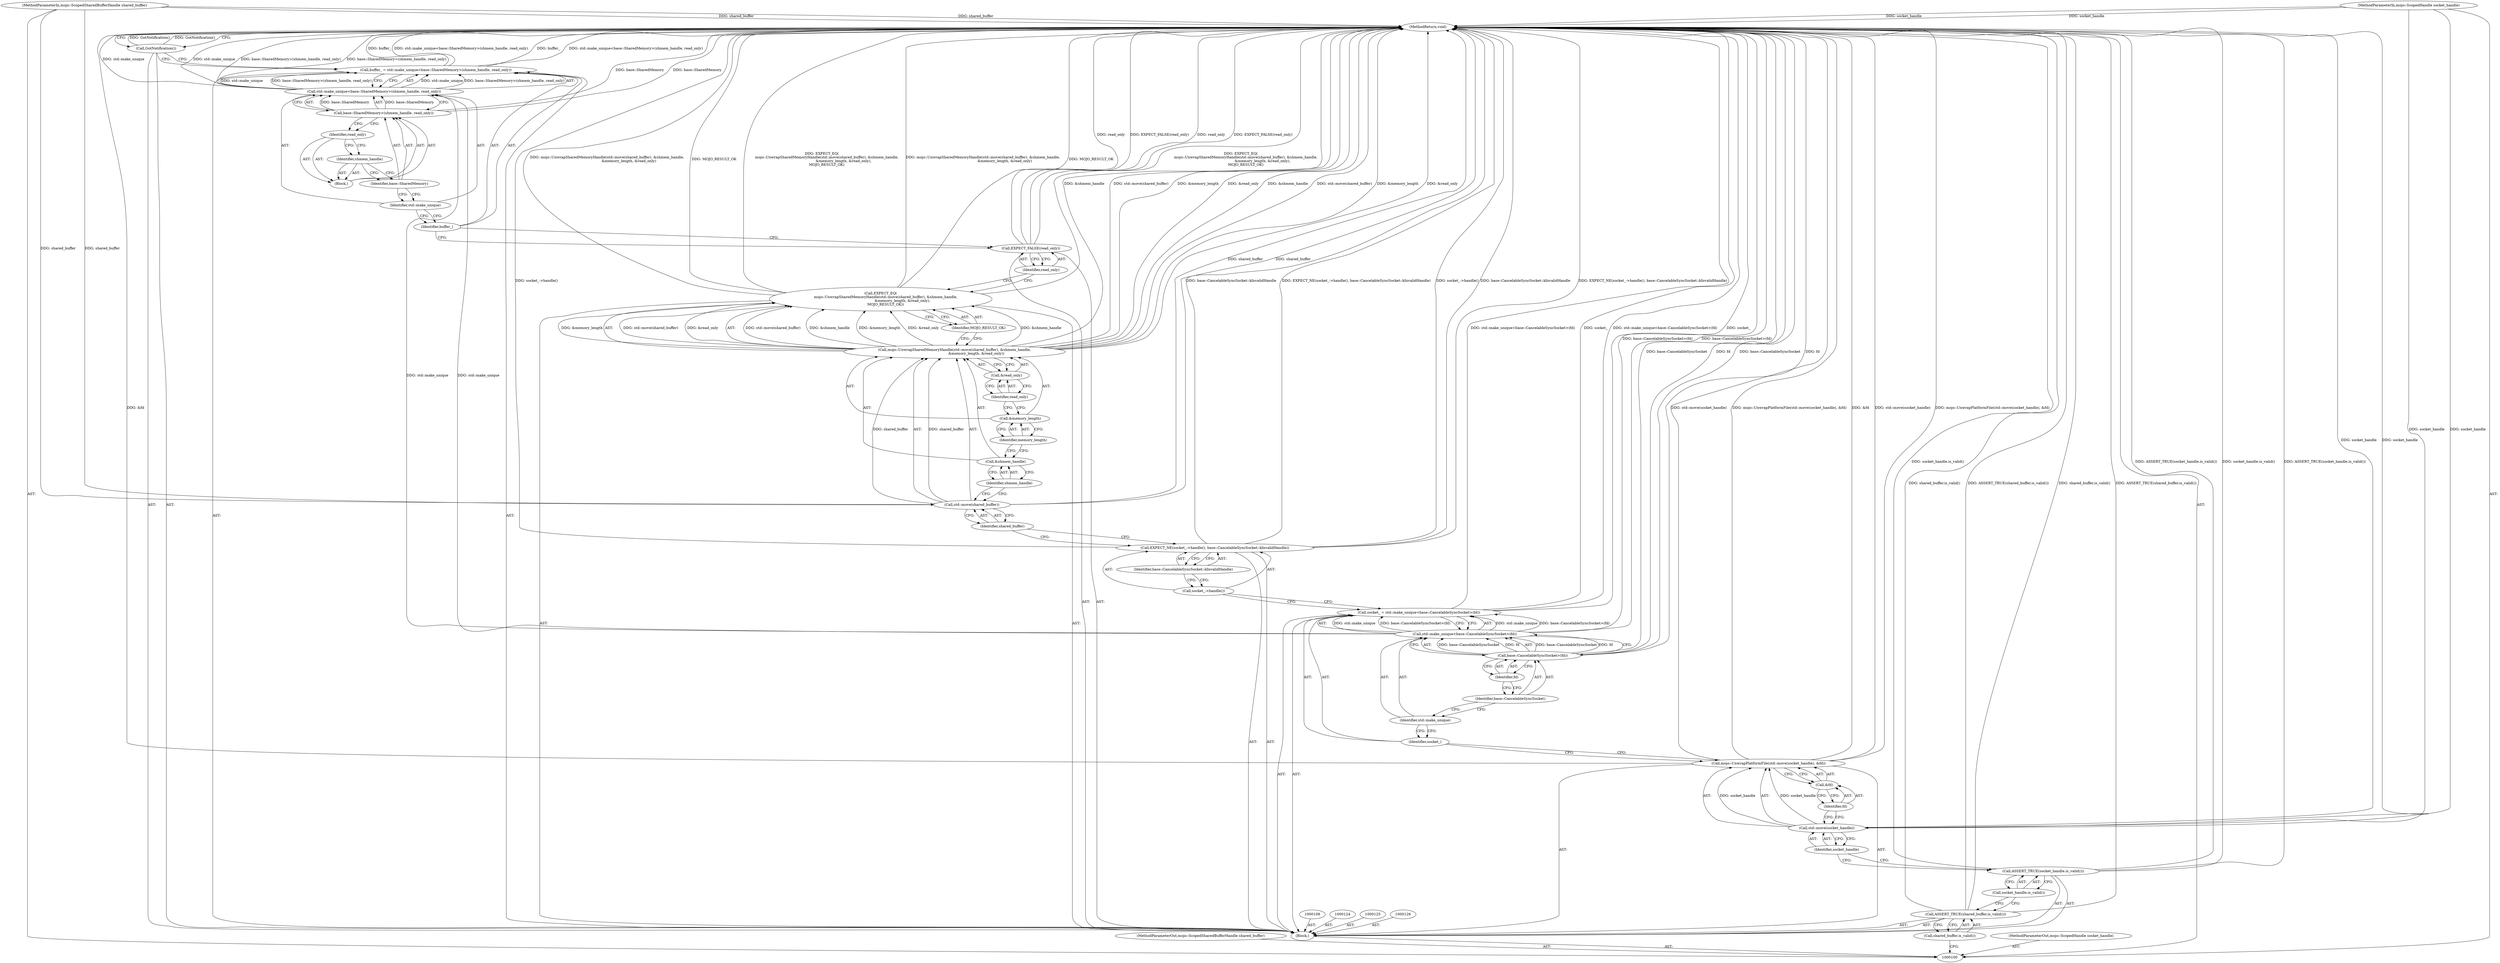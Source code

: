 digraph "1_Chrome_673ce95d481ea9368c4d4d43ac756ba1d6d9e608_29" {
"1000101" [label="(MethodParameterIn,mojo::ScopedSharedBufferHandle shared_buffer)"];
"1000225" [label="(MethodParameterOut,mojo::ScopedSharedBufferHandle shared_buffer)"];
"1000150" [label="(MethodReturn,void)"];
"1000127" [label="(Call,EXPECT_EQ(\n         mojo::UnwrapSharedMemoryHandle(std::move(shared_buffer), &shmem_handle,\n                                       &memory_length, &read_only),\n         MOJO_RESULT_OK))"];
"1000129" [label="(Call,std::move(shared_buffer))"];
"1000130" [label="(Identifier,shared_buffer)"];
"1000131" [label="(Call,&shmem_handle)"];
"1000132" [label="(Identifier,shmem_handle)"];
"1000128" [label="(Call,mojo::UnwrapSharedMemoryHandle(std::move(shared_buffer), &shmem_handle,\n                                       &memory_length, &read_only))"];
"1000133" [label="(Call,&memory_length)"];
"1000134" [label="(Identifier,memory_length)"];
"1000135" [label="(Call,&read_only)"];
"1000136" [label="(Identifier,read_only)"];
"1000137" [label="(Identifier,MOJO_RESULT_OK)"];
"1000139" [label="(Identifier,read_only)"];
"1000138" [label="(Call,EXPECT_FALSE(read_only))"];
"1000142" [label="(Call,std::make_unique<base::SharedMemory>(shmem_handle, read_only))"];
"1000143" [label="(Identifier,std::make_unique)"];
"1000144" [label="(Call,base::SharedMemory>(shmem_handle, read_only))"];
"1000145" [label="(Identifier,base::SharedMemory)"];
"1000140" [label="(Call,buffer_ = std::make_unique<base::SharedMemory>(shmem_handle, read_only))"];
"1000141" [label="(Identifier,buffer_)"];
"1000146" [label="(Block,)"];
"1000147" [label="(Identifier,shmem_handle)"];
"1000148" [label="(Identifier,read_only)"];
"1000102" [label="(MethodParameterIn,mojo::ScopedHandle socket_handle)"];
"1000226" [label="(MethodParameterOut,mojo::ScopedHandle socket_handle)"];
"1000103" [label="(Block,)"];
"1000149" [label="(Call,GotNotification())"];
"1000105" [label="(Call,shared_buffer.is_valid())"];
"1000104" [label="(Call,ASSERT_TRUE(shared_buffer.is_valid()))"];
"1000107" [label="(Call,socket_handle.is_valid())"];
"1000106" [label="(Call,ASSERT_TRUE(socket_handle.is_valid()))"];
"1000110" [label="(Call,std::move(socket_handle))"];
"1000111" [label="(Identifier,socket_handle)"];
"1000109" [label="(Call,mojo::UnwrapPlatformFile(std::move(socket_handle), &fd))"];
"1000112" [label="(Call,&fd)"];
"1000113" [label="(Identifier,fd)"];
"1000116" [label="(Call,std::make_unique<base::CancelableSyncSocket>(fd))"];
"1000117" [label="(Identifier,std::make_unique)"];
"1000118" [label="(Call,base::CancelableSyncSocket>(fd))"];
"1000119" [label="(Identifier,base::CancelableSyncSocket)"];
"1000114" [label="(Call,socket_ = std::make_unique<base::CancelableSyncSocket>(fd))"];
"1000115" [label="(Identifier,socket_)"];
"1000120" [label="(Identifier,fd)"];
"1000122" [label="(Call,socket_->handle())"];
"1000123" [label="(Identifier,base::CancelableSyncSocket::kInvalidHandle)"];
"1000121" [label="(Call,EXPECT_NE(socket_->handle(), base::CancelableSyncSocket::kInvalidHandle))"];
"1000101" -> "1000100"  [label="AST: "];
"1000101" -> "1000150"  [label="DDG: shared_buffer"];
"1000101" -> "1000129"  [label="DDG: shared_buffer"];
"1000225" -> "1000100"  [label="AST: "];
"1000150" -> "1000100"  [label="AST: "];
"1000150" -> "1000149"  [label="CFG: "];
"1000129" -> "1000150"  [label="DDG: shared_buffer"];
"1000140" -> "1000150"  [label="DDG: std::make_unique<base::SharedMemory>(shmem_handle, read_only)"];
"1000140" -> "1000150"  [label="DDG: buffer_"];
"1000106" -> "1000150"  [label="DDG: socket_handle.is_valid()"];
"1000106" -> "1000150"  [label="DDG: ASSERT_TRUE(socket_handle.is_valid())"];
"1000104" -> "1000150"  [label="DDG: ASSERT_TRUE(shared_buffer.is_valid())"];
"1000104" -> "1000150"  [label="DDG: shared_buffer.is_valid()"];
"1000149" -> "1000150"  [label="DDG: GotNotification()"];
"1000127" -> "1000150"  [label="DDG: EXPECT_EQ(\n         mojo::UnwrapSharedMemoryHandle(std::move(shared_buffer), &shmem_handle,\n                                       &memory_length, &read_only),\n         MOJO_RESULT_OK)"];
"1000127" -> "1000150"  [label="DDG: mojo::UnwrapSharedMemoryHandle(std::move(shared_buffer), &shmem_handle,\n                                       &memory_length, &read_only)"];
"1000127" -> "1000150"  [label="DDG: MOJO_RESULT_OK"];
"1000116" -> "1000150"  [label="DDG: base::CancelableSyncSocket>(fd)"];
"1000118" -> "1000150"  [label="DDG: base::CancelableSyncSocket"];
"1000118" -> "1000150"  [label="DDG: fd"];
"1000128" -> "1000150"  [label="DDG: &shmem_handle"];
"1000128" -> "1000150"  [label="DDG: std::move(shared_buffer)"];
"1000128" -> "1000150"  [label="DDG: &memory_length"];
"1000128" -> "1000150"  [label="DDG: &read_only"];
"1000121" -> "1000150"  [label="DDG: base::CancelableSyncSocket::kInvalidHandle"];
"1000121" -> "1000150"  [label="DDG: EXPECT_NE(socket_->handle(), base::CancelableSyncSocket::kInvalidHandle)"];
"1000121" -> "1000150"  [label="DDG: socket_->handle()"];
"1000138" -> "1000150"  [label="DDG: read_only"];
"1000138" -> "1000150"  [label="DDG: EXPECT_FALSE(read_only)"];
"1000142" -> "1000150"  [label="DDG: base::SharedMemory>(shmem_handle, read_only)"];
"1000142" -> "1000150"  [label="DDG: std::make_unique"];
"1000114" -> "1000150"  [label="DDG: socket_"];
"1000114" -> "1000150"  [label="DDG: std::make_unique<base::CancelableSyncSocket>(fd)"];
"1000102" -> "1000150"  [label="DDG: socket_handle"];
"1000109" -> "1000150"  [label="DDG: &fd"];
"1000109" -> "1000150"  [label="DDG: std::move(socket_handle)"];
"1000109" -> "1000150"  [label="DDG: mojo::UnwrapPlatformFile(std::move(socket_handle), &fd)"];
"1000101" -> "1000150"  [label="DDG: shared_buffer"];
"1000144" -> "1000150"  [label="DDG: base::SharedMemory"];
"1000110" -> "1000150"  [label="DDG: socket_handle"];
"1000127" -> "1000103"  [label="AST: "];
"1000127" -> "1000137"  [label="CFG: "];
"1000128" -> "1000127"  [label="AST: "];
"1000137" -> "1000127"  [label="AST: "];
"1000139" -> "1000127"  [label="CFG: "];
"1000127" -> "1000150"  [label="DDG: EXPECT_EQ(\n         mojo::UnwrapSharedMemoryHandle(std::move(shared_buffer), &shmem_handle,\n                                       &memory_length, &read_only),\n         MOJO_RESULT_OK)"];
"1000127" -> "1000150"  [label="DDG: mojo::UnwrapSharedMemoryHandle(std::move(shared_buffer), &shmem_handle,\n                                       &memory_length, &read_only)"];
"1000127" -> "1000150"  [label="DDG: MOJO_RESULT_OK"];
"1000128" -> "1000127"  [label="DDG: std::move(shared_buffer)"];
"1000128" -> "1000127"  [label="DDG: &shmem_handle"];
"1000128" -> "1000127"  [label="DDG: &memory_length"];
"1000128" -> "1000127"  [label="DDG: &read_only"];
"1000129" -> "1000128"  [label="AST: "];
"1000129" -> "1000130"  [label="CFG: "];
"1000130" -> "1000129"  [label="AST: "];
"1000132" -> "1000129"  [label="CFG: "];
"1000129" -> "1000150"  [label="DDG: shared_buffer"];
"1000129" -> "1000128"  [label="DDG: shared_buffer"];
"1000101" -> "1000129"  [label="DDG: shared_buffer"];
"1000130" -> "1000129"  [label="AST: "];
"1000130" -> "1000121"  [label="CFG: "];
"1000129" -> "1000130"  [label="CFG: "];
"1000131" -> "1000128"  [label="AST: "];
"1000131" -> "1000132"  [label="CFG: "];
"1000132" -> "1000131"  [label="AST: "];
"1000134" -> "1000131"  [label="CFG: "];
"1000132" -> "1000131"  [label="AST: "];
"1000132" -> "1000129"  [label="CFG: "];
"1000131" -> "1000132"  [label="CFG: "];
"1000128" -> "1000127"  [label="AST: "];
"1000128" -> "1000135"  [label="CFG: "];
"1000129" -> "1000128"  [label="AST: "];
"1000131" -> "1000128"  [label="AST: "];
"1000133" -> "1000128"  [label="AST: "];
"1000135" -> "1000128"  [label="AST: "];
"1000137" -> "1000128"  [label="CFG: "];
"1000128" -> "1000150"  [label="DDG: &shmem_handle"];
"1000128" -> "1000150"  [label="DDG: std::move(shared_buffer)"];
"1000128" -> "1000150"  [label="DDG: &memory_length"];
"1000128" -> "1000150"  [label="DDG: &read_only"];
"1000128" -> "1000127"  [label="DDG: std::move(shared_buffer)"];
"1000128" -> "1000127"  [label="DDG: &shmem_handle"];
"1000128" -> "1000127"  [label="DDG: &memory_length"];
"1000128" -> "1000127"  [label="DDG: &read_only"];
"1000129" -> "1000128"  [label="DDG: shared_buffer"];
"1000133" -> "1000128"  [label="AST: "];
"1000133" -> "1000134"  [label="CFG: "];
"1000134" -> "1000133"  [label="AST: "];
"1000136" -> "1000133"  [label="CFG: "];
"1000134" -> "1000133"  [label="AST: "];
"1000134" -> "1000131"  [label="CFG: "];
"1000133" -> "1000134"  [label="CFG: "];
"1000135" -> "1000128"  [label="AST: "];
"1000135" -> "1000136"  [label="CFG: "];
"1000136" -> "1000135"  [label="AST: "];
"1000128" -> "1000135"  [label="CFG: "];
"1000136" -> "1000135"  [label="AST: "];
"1000136" -> "1000133"  [label="CFG: "];
"1000135" -> "1000136"  [label="CFG: "];
"1000137" -> "1000127"  [label="AST: "];
"1000137" -> "1000128"  [label="CFG: "];
"1000127" -> "1000137"  [label="CFG: "];
"1000139" -> "1000138"  [label="AST: "];
"1000139" -> "1000127"  [label="CFG: "];
"1000138" -> "1000139"  [label="CFG: "];
"1000138" -> "1000103"  [label="AST: "];
"1000138" -> "1000139"  [label="CFG: "];
"1000139" -> "1000138"  [label="AST: "];
"1000141" -> "1000138"  [label="CFG: "];
"1000138" -> "1000150"  [label="DDG: read_only"];
"1000138" -> "1000150"  [label="DDG: EXPECT_FALSE(read_only)"];
"1000142" -> "1000140"  [label="AST: "];
"1000142" -> "1000144"  [label="CFG: "];
"1000143" -> "1000142"  [label="AST: "];
"1000144" -> "1000142"  [label="AST: "];
"1000140" -> "1000142"  [label="CFG: "];
"1000142" -> "1000150"  [label="DDG: base::SharedMemory>(shmem_handle, read_only)"];
"1000142" -> "1000150"  [label="DDG: std::make_unique"];
"1000142" -> "1000140"  [label="DDG: std::make_unique"];
"1000142" -> "1000140"  [label="DDG: base::SharedMemory>(shmem_handle, read_only)"];
"1000116" -> "1000142"  [label="DDG: std::make_unique"];
"1000144" -> "1000142"  [label="DDG: base::SharedMemory"];
"1000143" -> "1000142"  [label="AST: "];
"1000143" -> "1000141"  [label="CFG: "];
"1000145" -> "1000143"  [label="CFG: "];
"1000144" -> "1000142"  [label="AST: "];
"1000144" -> "1000148"  [label="CFG: "];
"1000145" -> "1000144"  [label="AST: "];
"1000146" -> "1000144"  [label="AST: "];
"1000142" -> "1000144"  [label="CFG: "];
"1000144" -> "1000150"  [label="DDG: base::SharedMemory"];
"1000144" -> "1000142"  [label="DDG: base::SharedMemory"];
"1000145" -> "1000144"  [label="AST: "];
"1000145" -> "1000143"  [label="CFG: "];
"1000147" -> "1000145"  [label="CFG: "];
"1000140" -> "1000103"  [label="AST: "];
"1000140" -> "1000142"  [label="CFG: "];
"1000141" -> "1000140"  [label="AST: "];
"1000142" -> "1000140"  [label="AST: "];
"1000149" -> "1000140"  [label="CFG: "];
"1000140" -> "1000150"  [label="DDG: std::make_unique<base::SharedMemory>(shmem_handle, read_only)"];
"1000140" -> "1000150"  [label="DDG: buffer_"];
"1000142" -> "1000140"  [label="DDG: std::make_unique"];
"1000142" -> "1000140"  [label="DDG: base::SharedMemory>(shmem_handle, read_only)"];
"1000141" -> "1000140"  [label="AST: "];
"1000141" -> "1000138"  [label="CFG: "];
"1000143" -> "1000141"  [label="CFG: "];
"1000146" -> "1000144"  [label="AST: "];
"1000147" -> "1000146"  [label="AST: "];
"1000148" -> "1000146"  [label="AST: "];
"1000147" -> "1000146"  [label="AST: "];
"1000147" -> "1000145"  [label="CFG: "];
"1000148" -> "1000147"  [label="CFG: "];
"1000148" -> "1000146"  [label="AST: "];
"1000148" -> "1000147"  [label="CFG: "];
"1000144" -> "1000148"  [label="CFG: "];
"1000102" -> "1000100"  [label="AST: "];
"1000102" -> "1000150"  [label="DDG: socket_handle"];
"1000102" -> "1000110"  [label="DDG: socket_handle"];
"1000226" -> "1000100"  [label="AST: "];
"1000103" -> "1000100"  [label="AST: "];
"1000104" -> "1000103"  [label="AST: "];
"1000106" -> "1000103"  [label="AST: "];
"1000108" -> "1000103"  [label="AST: "];
"1000109" -> "1000103"  [label="AST: "];
"1000114" -> "1000103"  [label="AST: "];
"1000121" -> "1000103"  [label="AST: "];
"1000124" -> "1000103"  [label="AST: "];
"1000125" -> "1000103"  [label="AST: "];
"1000126" -> "1000103"  [label="AST: "];
"1000127" -> "1000103"  [label="AST: "];
"1000138" -> "1000103"  [label="AST: "];
"1000140" -> "1000103"  [label="AST: "];
"1000149" -> "1000103"  [label="AST: "];
"1000149" -> "1000103"  [label="AST: "];
"1000149" -> "1000140"  [label="CFG: "];
"1000150" -> "1000149"  [label="CFG: "];
"1000149" -> "1000150"  [label="DDG: GotNotification()"];
"1000105" -> "1000104"  [label="AST: "];
"1000105" -> "1000100"  [label="CFG: "];
"1000104" -> "1000105"  [label="CFG: "];
"1000104" -> "1000103"  [label="AST: "];
"1000104" -> "1000105"  [label="CFG: "];
"1000105" -> "1000104"  [label="AST: "];
"1000107" -> "1000104"  [label="CFG: "];
"1000104" -> "1000150"  [label="DDG: ASSERT_TRUE(shared_buffer.is_valid())"];
"1000104" -> "1000150"  [label="DDG: shared_buffer.is_valid()"];
"1000107" -> "1000106"  [label="AST: "];
"1000107" -> "1000104"  [label="CFG: "];
"1000106" -> "1000107"  [label="CFG: "];
"1000106" -> "1000103"  [label="AST: "];
"1000106" -> "1000107"  [label="CFG: "];
"1000107" -> "1000106"  [label="AST: "];
"1000111" -> "1000106"  [label="CFG: "];
"1000106" -> "1000150"  [label="DDG: socket_handle.is_valid()"];
"1000106" -> "1000150"  [label="DDG: ASSERT_TRUE(socket_handle.is_valid())"];
"1000110" -> "1000109"  [label="AST: "];
"1000110" -> "1000111"  [label="CFG: "];
"1000111" -> "1000110"  [label="AST: "];
"1000113" -> "1000110"  [label="CFG: "];
"1000110" -> "1000150"  [label="DDG: socket_handle"];
"1000110" -> "1000109"  [label="DDG: socket_handle"];
"1000102" -> "1000110"  [label="DDG: socket_handle"];
"1000111" -> "1000110"  [label="AST: "];
"1000111" -> "1000106"  [label="CFG: "];
"1000110" -> "1000111"  [label="CFG: "];
"1000109" -> "1000103"  [label="AST: "];
"1000109" -> "1000112"  [label="CFG: "];
"1000110" -> "1000109"  [label="AST: "];
"1000112" -> "1000109"  [label="AST: "];
"1000115" -> "1000109"  [label="CFG: "];
"1000109" -> "1000150"  [label="DDG: &fd"];
"1000109" -> "1000150"  [label="DDG: std::move(socket_handle)"];
"1000109" -> "1000150"  [label="DDG: mojo::UnwrapPlatformFile(std::move(socket_handle), &fd)"];
"1000110" -> "1000109"  [label="DDG: socket_handle"];
"1000112" -> "1000109"  [label="AST: "];
"1000112" -> "1000113"  [label="CFG: "];
"1000113" -> "1000112"  [label="AST: "];
"1000109" -> "1000112"  [label="CFG: "];
"1000113" -> "1000112"  [label="AST: "];
"1000113" -> "1000110"  [label="CFG: "];
"1000112" -> "1000113"  [label="CFG: "];
"1000116" -> "1000114"  [label="AST: "];
"1000116" -> "1000118"  [label="CFG: "];
"1000117" -> "1000116"  [label="AST: "];
"1000118" -> "1000116"  [label="AST: "];
"1000114" -> "1000116"  [label="CFG: "];
"1000116" -> "1000150"  [label="DDG: base::CancelableSyncSocket>(fd)"];
"1000116" -> "1000114"  [label="DDG: std::make_unique"];
"1000116" -> "1000114"  [label="DDG: base::CancelableSyncSocket>(fd)"];
"1000118" -> "1000116"  [label="DDG: base::CancelableSyncSocket"];
"1000118" -> "1000116"  [label="DDG: fd"];
"1000116" -> "1000142"  [label="DDG: std::make_unique"];
"1000117" -> "1000116"  [label="AST: "];
"1000117" -> "1000115"  [label="CFG: "];
"1000119" -> "1000117"  [label="CFG: "];
"1000118" -> "1000116"  [label="AST: "];
"1000118" -> "1000120"  [label="CFG: "];
"1000119" -> "1000118"  [label="AST: "];
"1000120" -> "1000118"  [label="AST: "];
"1000116" -> "1000118"  [label="CFG: "];
"1000118" -> "1000150"  [label="DDG: base::CancelableSyncSocket"];
"1000118" -> "1000150"  [label="DDG: fd"];
"1000118" -> "1000116"  [label="DDG: base::CancelableSyncSocket"];
"1000118" -> "1000116"  [label="DDG: fd"];
"1000119" -> "1000118"  [label="AST: "];
"1000119" -> "1000117"  [label="CFG: "];
"1000120" -> "1000119"  [label="CFG: "];
"1000114" -> "1000103"  [label="AST: "];
"1000114" -> "1000116"  [label="CFG: "];
"1000115" -> "1000114"  [label="AST: "];
"1000116" -> "1000114"  [label="AST: "];
"1000122" -> "1000114"  [label="CFG: "];
"1000114" -> "1000150"  [label="DDG: socket_"];
"1000114" -> "1000150"  [label="DDG: std::make_unique<base::CancelableSyncSocket>(fd)"];
"1000116" -> "1000114"  [label="DDG: std::make_unique"];
"1000116" -> "1000114"  [label="DDG: base::CancelableSyncSocket>(fd)"];
"1000115" -> "1000114"  [label="AST: "];
"1000115" -> "1000109"  [label="CFG: "];
"1000117" -> "1000115"  [label="CFG: "];
"1000120" -> "1000118"  [label="AST: "];
"1000120" -> "1000119"  [label="CFG: "];
"1000118" -> "1000120"  [label="CFG: "];
"1000122" -> "1000121"  [label="AST: "];
"1000122" -> "1000114"  [label="CFG: "];
"1000123" -> "1000122"  [label="CFG: "];
"1000123" -> "1000121"  [label="AST: "];
"1000123" -> "1000122"  [label="CFG: "];
"1000121" -> "1000123"  [label="CFG: "];
"1000121" -> "1000103"  [label="AST: "];
"1000121" -> "1000123"  [label="CFG: "];
"1000122" -> "1000121"  [label="AST: "];
"1000123" -> "1000121"  [label="AST: "];
"1000130" -> "1000121"  [label="CFG: "];
"1000121" -> "1000150"  [label="DDG: base::CancelableSyncSocket::kInvalidHandle"];
"1000121" -> "1000150"  [label="DDG: EXPECT_NE(socket_->handle(), base::CancelableSyncSocket::kInvalidHandle)"];
"1000121" -> "1000150"  [label="DDG: socket_->handle()"];
}
